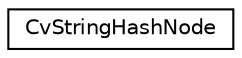 digraph "Graphical Class Hierarchy"
{
 // LATEX_PDF_SIZE
  edge [fontname="Helvetica",fontsize="10",labelfontname="Helvetica",labelfontsize="10"];
  node [fontname="Helvetica",fontsize="10",shape=record];
  rankdir="LR";
  Node0 [label="CvStringHashNode",height=0.2,width=0.4,color="black", fillcolor="white", style="filled",URL="$struct_cv_string_hash_node.html",tooltip=" "];
}
